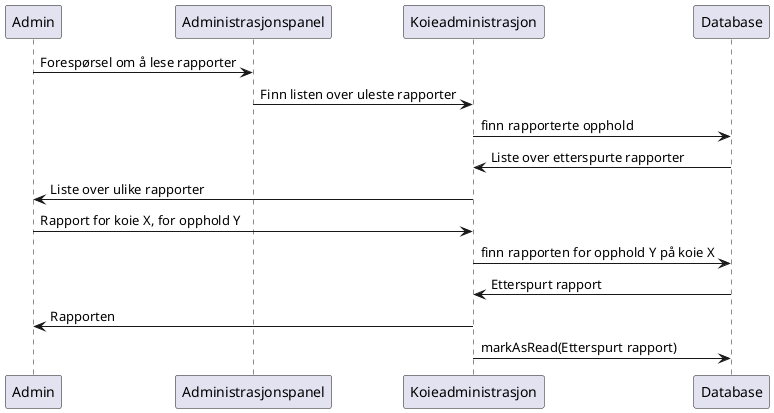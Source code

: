 @startuml
Admin -> Administrasjonspanel: Forespørsel om å lese rapporter    
Administrasjonspanel -> Koieadministrasjon: Finn listen over uleste rapporter
Koieadministrasjon -> Database: finn rapporterte opphold
Database -> Koieadministrasjon: Liste over etterspurte rapporter
Koieadministrasjon -> Admin: Liste over ulike rapporter
Admin -> Koieadministrasjon: Rapport for koie X, for opphold Y
Koieadministrasjon -> Database: finn rapporten for opphold Y på koie X
Database -> Koieadministrasjon: Etterspurt rapport
Koieadministrasjon -> Admin: Rapporten
Koieadministrasjon -> Database: markAsRead(Etterspurt rapport)
@enduml



